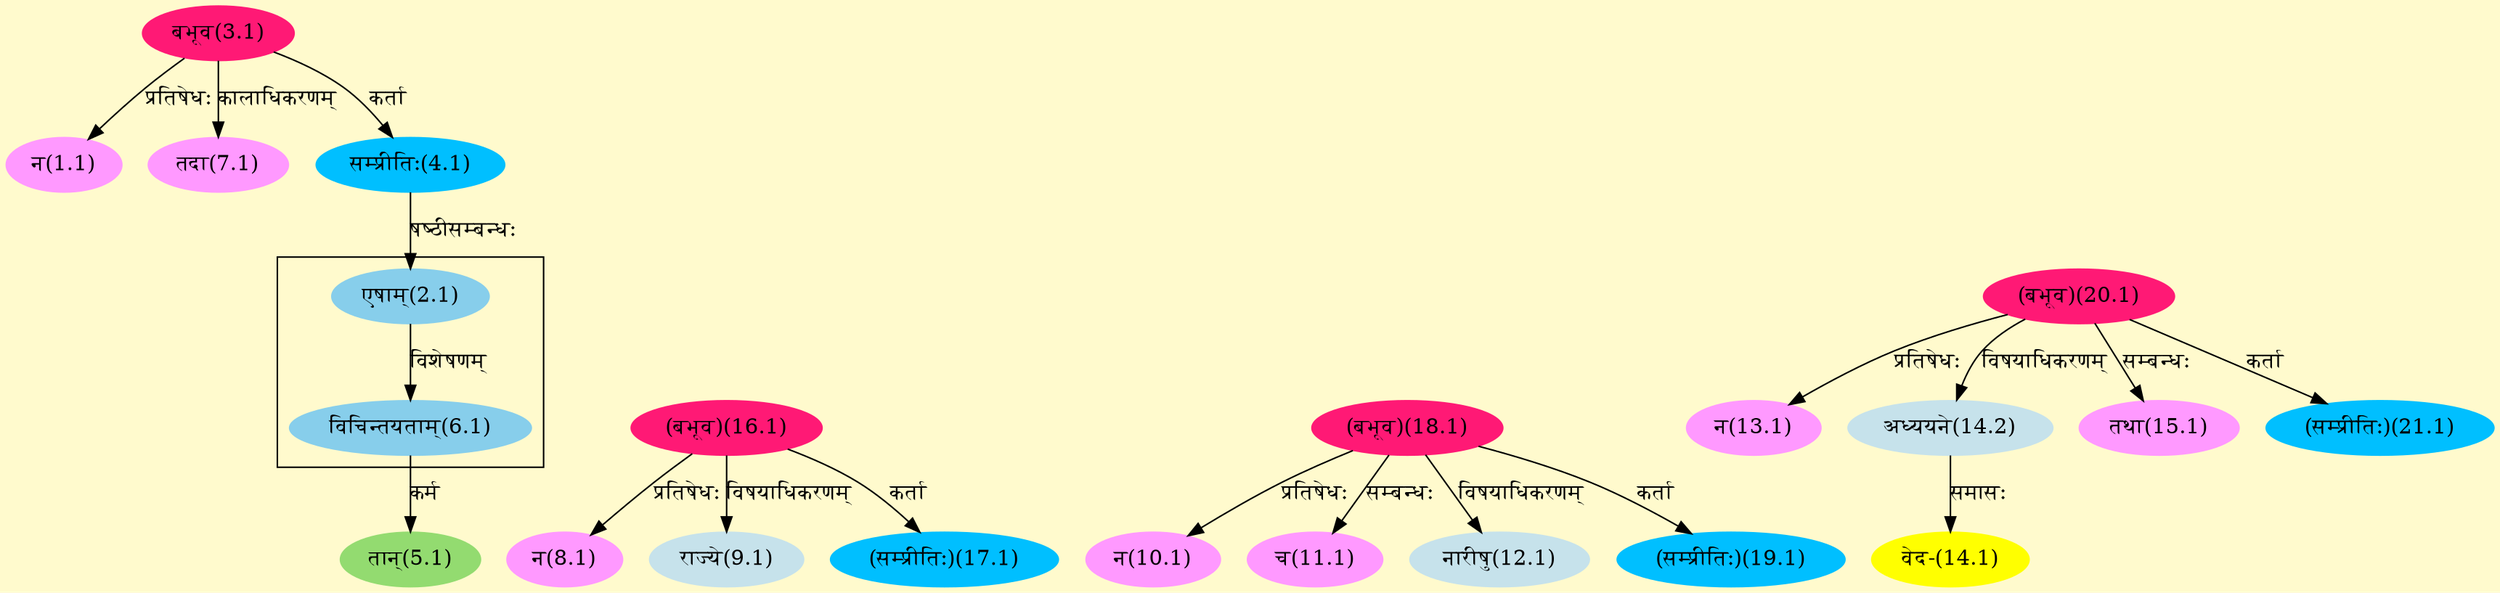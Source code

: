 digraph G{
rankdir=BT;
 compound=true;
 bgcolor="lemonchiffon1";

subgraph cluster_1{
Node6_1 [style=filled, color="#87CEEB" label = "विचिन्तयताम्(6.1)"]
Node2_1 [style=filled, color="#87CEEB" label = "एषाम्(2.1)"]

}
Node1_1 [style=filled, color="#FF99FF" label = "न(1.1)"]
Node3_1 [style=filled, color="#FF1975" label = "बभूव(3.1)"]
Node2_1 [style=filled, color="#87CEEB" label = "एषाम्(2.1)"]
Node4_1 [style=filled, color="#00BFFF" label = "सम्प्रीतिः(4.1)"]
Node5_1 [style=filled, color="#93DB70" label = "तान्(5.1)"]
Node6_1 [style=filled, color="#87CEEB" label = "विचिन्तयताम्(6.1)"]
Node7_1 [style=filled, color="#FF99FF" label = "तदा(7.1)"]
Node8_1 [style=filled, color="#FF99FF" label = "न(8.1)"]
Node16_1 [style=filled, color="#FF1975" label = "(बभूव)(16.1)"]
Node9_1 [style=filled, color="#C6E2EB" label = "राज्ये(9.1)"]
Node10_1 [style=filled, color="#FF99FF" label = "न(10.1)"]
Node18_1 [style=filled, color="#FF1975" label = "(बभूव)(18.1)"]
Node11_1 [style=filled, color="#FF99FF" label = "च(11.1)"]
Node12_1 [style=filled, color="#C6E2EB" label = "नारीषु(12.1)"]
Node13_1 [style=filled, color="#FF99FF" label = "न(13.1)"]
Node20_1 [style=filled, color="#FF1975" label = "(बभूव)(20.1)"]
Node14_1 [style=filled, color="#FFFF00" label = "वेद-(14.1)"]
Node14_2 [style=filled, color="#C6E2EB" label = "अध्ययने(14.2)"]
Node15_1 [style=filled, color="#FF99FF" label = "तथा(15.1)"]
Node17_1 [style=filled, color="#00BFFF" label = "(सम्प्रीतिः)(17.1)"]
Node19_1 [style=filled, color="#00BFFF" label = "(सम्प्रीतिः)(19.1)"]
Node21_1 [style=filled, color="#00BFFF" label = "(सम्प्रीतिः)(21.1)"]
/* Start of Relations section */

Node1_1 -> Node3_1 [  label="प्रतिषेधः"  dir="back" ]
Node2_1 -> Node4_1 [  label="षष्ठीसम्बन्धः"  dir="back" ]
Node4_1 -> Node3_1 [  label="कर्ता"  dir="back" ]
Node5_1 -> Node6_1 [  label="कर्म"  dir="back" ]
Node6_1 -> Node2_1 [  label="विशेषणम्"  dir="back" ]
Node7_1 -> Node3_1 [  label="कालाधिकरणम्"  dir="back" ]
Node8_1 -> Node16_1 [  label="प्रतिषेधः"  dir="back" ]
Node9_1 -> Node16_1 [  label="विषयाधिकरणम्"  dir="back" ]
Node10_1 -> Node18_1 [  label="प्रतिषेधः"  dir="back" ]
Node11_1 -> Node18_1 [  label="सम्बन्धः"  dir="back" ]
Node12_1 -> Node18_1 [  label="विषयाधिकरणम्"  dir="back" ]
Node13_1 -> Node20_1 [  label="प्रतिषेधः"  dir="back" ]
Node14_1 -> Node14_2 [  label="समासः"  dir="back" ]
Node14_2 -> Node20_1 [  label="विषयाधिकरणम्"  dir="back" ]
Node15_1 -> Node20_1 [  label="सम्बन्धः"  dir="back" ]
Node17_1 -> Node16_1 [  label="कर्ता"  dir="back" ]
Node19_1 -> Node18_1 [  label="कर्ता"  dir="back" ]
Node21_1 -> Node20_1 [  label="कर्ता"  dir="back" ]
}
